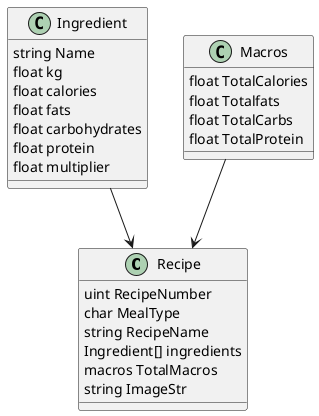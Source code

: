 @startuml
'https://plantuml.com/sequence-diagram

class Recipe{
    uint RecipeNumber
    char MealType
    string RecipeName
    Ingredient[] ingredients
    macros TotalMacros
    string ImageStr
}

class Ingredient{
    string Name
    float kg
    float calories
    float fats
    float carbohydrates
    float protein
    float multiplier
}

class Macros{
    float TotalCalories
    float Totalfats
    float TotalCarbs
    float TotalProtein
}

Ingredient --> Recipe
Macros --> Recipe

@enduml